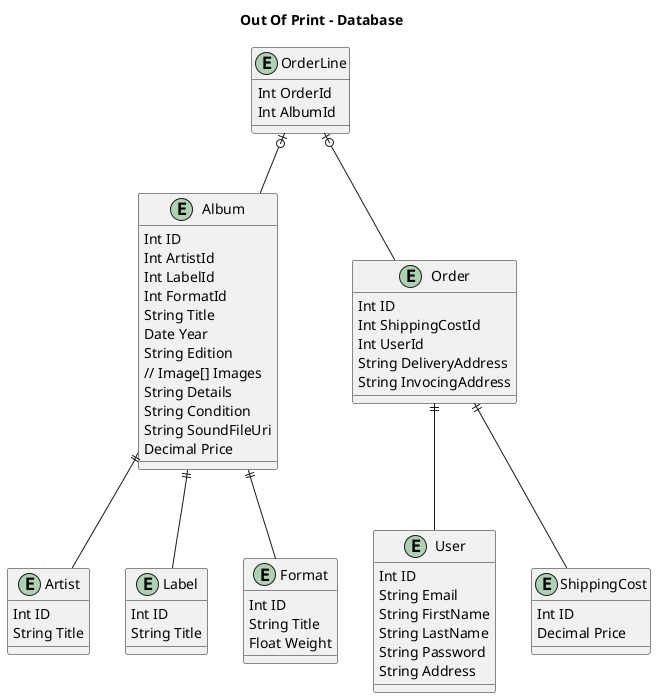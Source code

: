 @startuml

title Out Of Print - Database

entity User
{
  Int ID
  String Email
  String FirstName
  String LastName
  String Password
  String Address
}

entity Artist {
  Int ID
  String Title
}

entity ShippingCost
{
  Int ID
  Decimal Price
}

entity Label
{
  Int ID
  String Title
}

entity Album {
  Int ID
  Int ArtistId
  Int LabelId
  Int FormatId
  String Title
  Date Year
  String Edition
  // Image[] Images
  String Details
  String Condition
  String SoundFileUri
  Decimal Price
}

entity Format
{
  Int ID
  String Title
  Float Weight
}

entity Order
{
  Int ID
  Int ShippingCostId
  Int UserId
  String DeliveryAddress
  String InvocingAddress
}

entity OrderLine
{
  Int OrderId
  Int AlbumId
}

OrderLine |o-- Order
OrderLine |o-- Album
Order ||-- User
Order ||-- ShippingCost
Album ||-- Format
Album ||-- Label
Album ||-- Artist


@enduml
